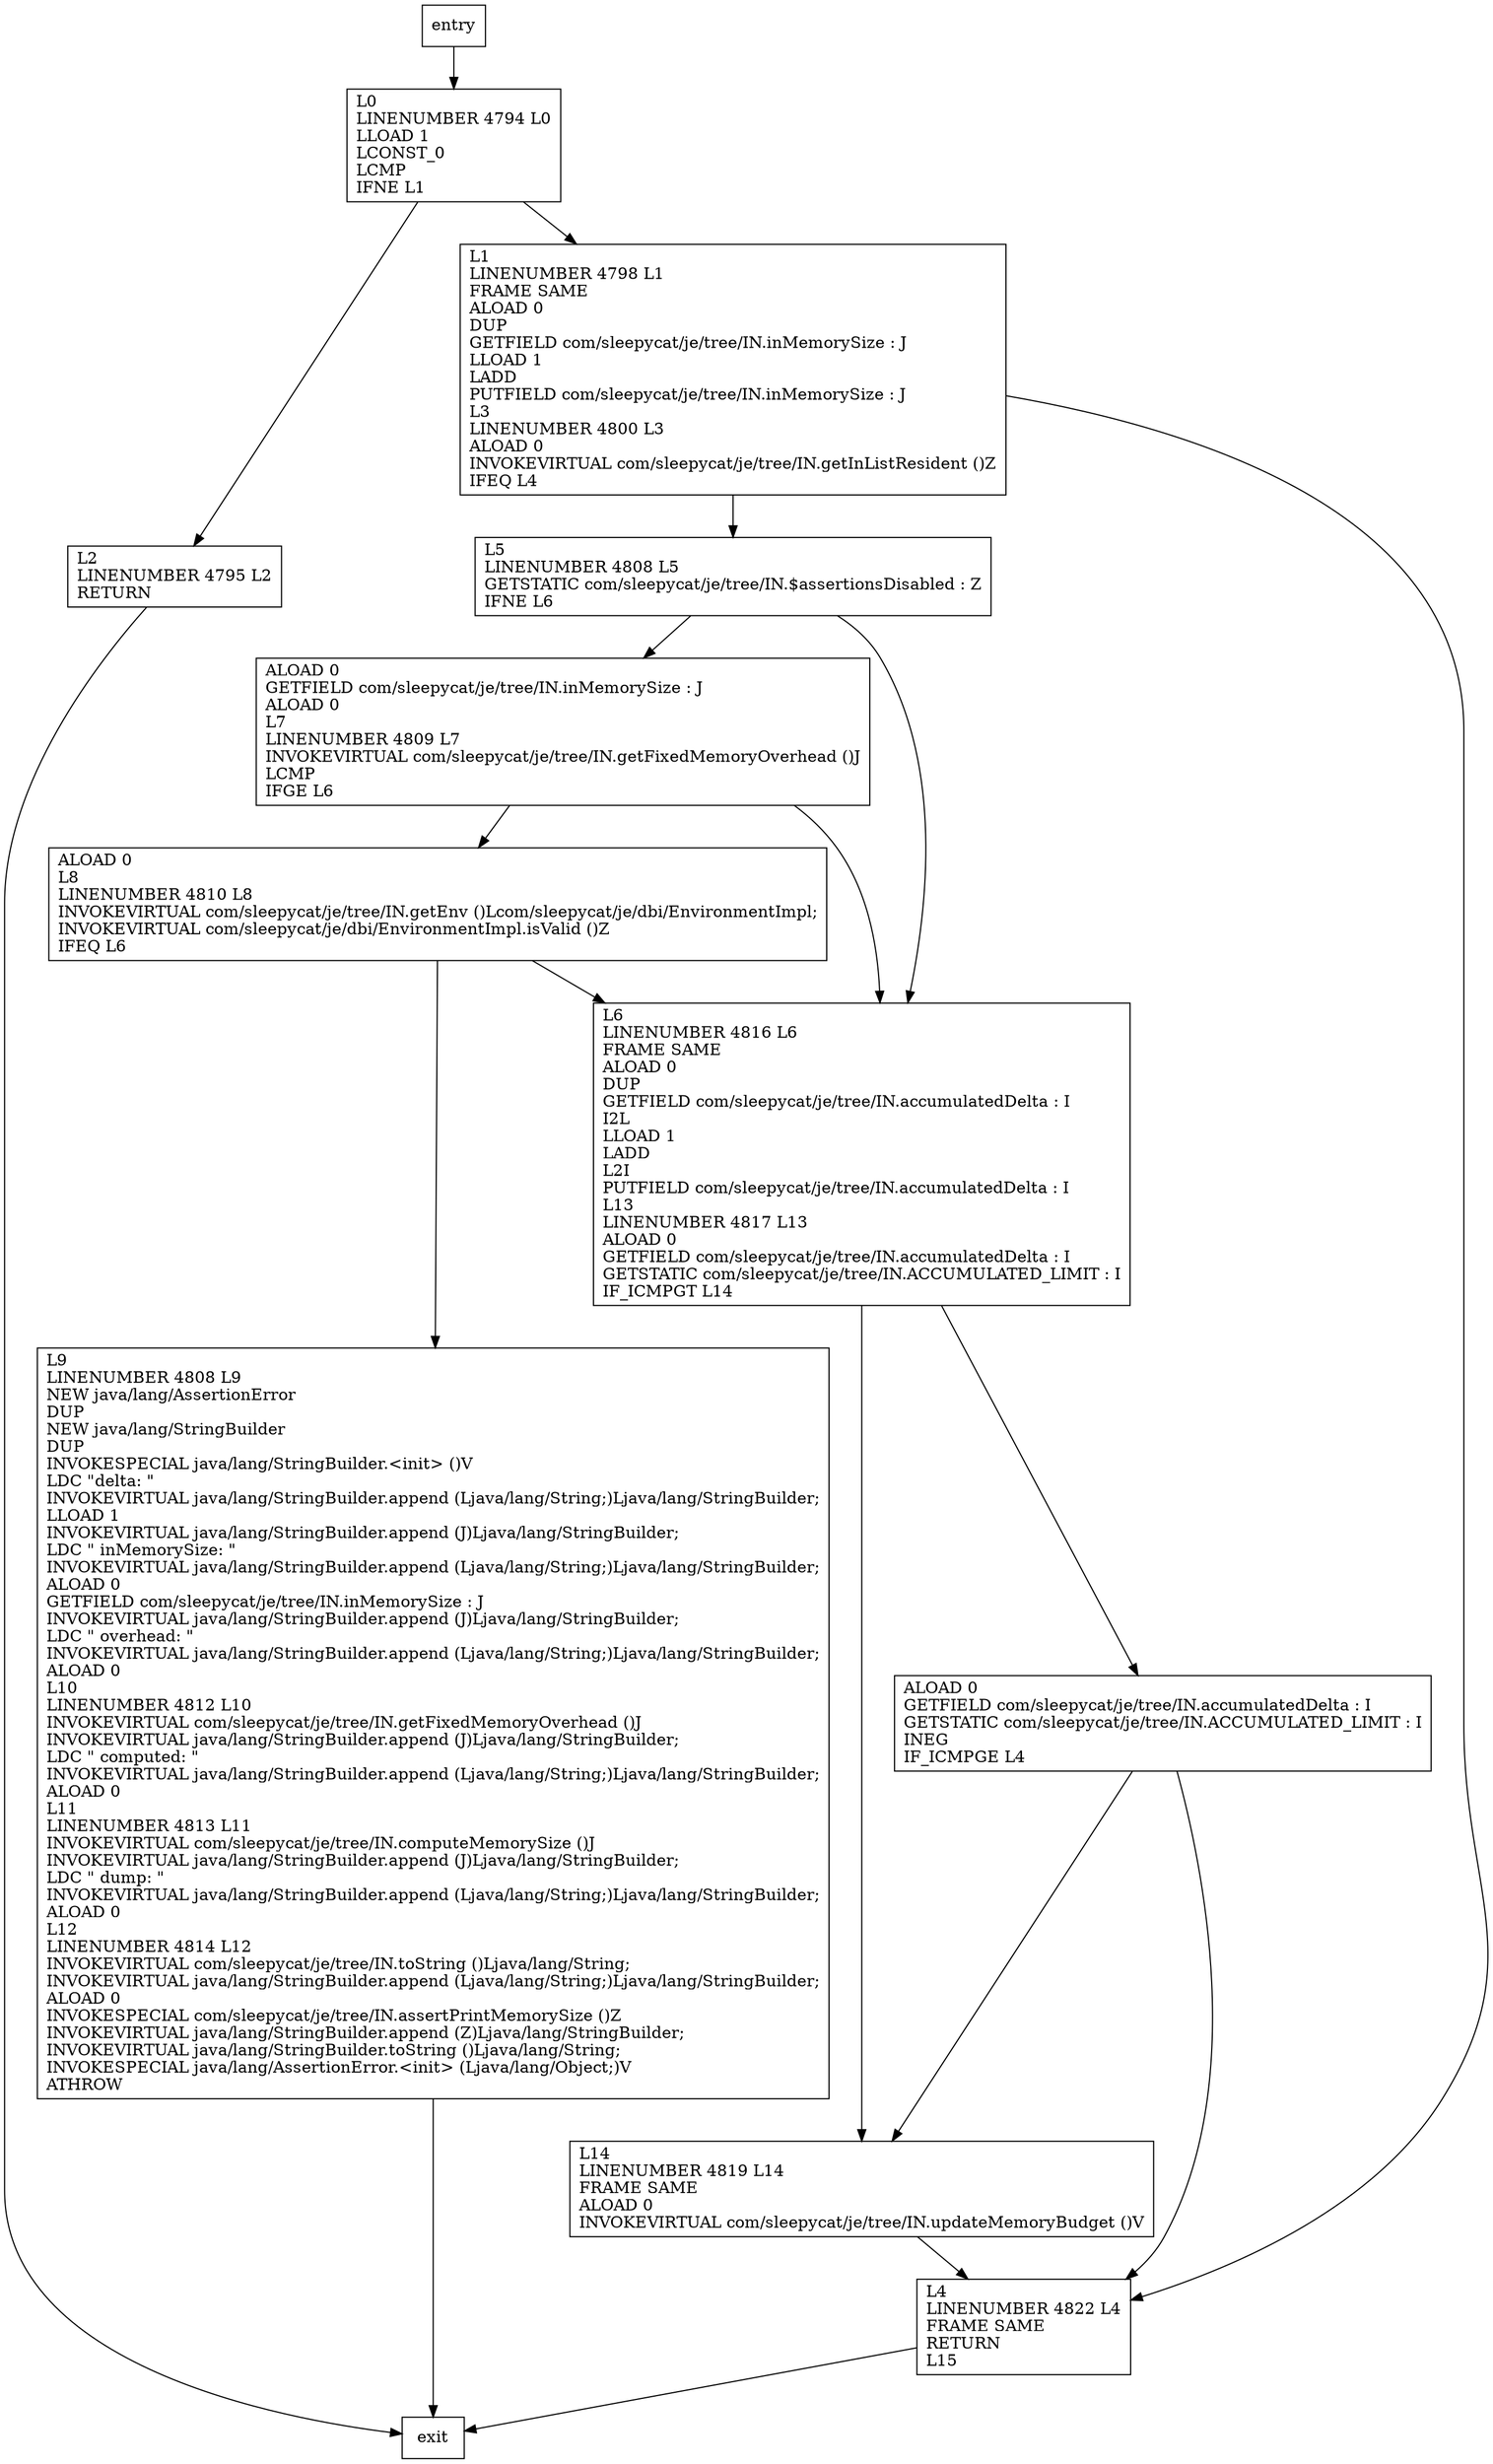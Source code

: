 digraph updateMemorySize {
node [shape=record];
565476574 [label="L2\lLINENUMBER 4795 L2\lRETURN\l"];
1624822910 [label="L5\lLINENUMBER 4808 L5\lGETSTATIC com/sleepycat/je/tree/IN.$assertionsDisabled : Z\lIFNE L6\l"];
1415481118 [label="L4\lLINENUMBER 4822 L4\lFRAME SAME\lRETURN\lL15\l"];
1443775431 [label="ALOAD 0\lGETFIELD com/sleepycat/je/tree/IN.inMemorySize : J\lALOAD 0\lL7\lLINENUMBER 4809 L7\lINVOKEVIRTUAL com/sleepycat/je/tree/IN.getFixedMemoryOverhead ()J\lLCMP\lIFGE L6\l"];
1840886718 [label="L6\lLINENUMBER 4816 L6\lFRAME SAME\lALOAD 0\lDUP\lGETFIELD com/sleepycat/je/tree/IN.accumulatedDelta : I\lI2L\lLLOAD 1\lLADD\lL2I\lPUTFIELD com/sleepycat/je/tree/IN.accumulatedDelta : I\lL13\lLINENUMBER 4817 L13\lALOAD 0\lGETFIELD com/sleepycat/je/tree/IN.accumulatedDelta : I\lGETSTATIC com/sleepycat/je/tree/IN.ACCUMULATED_LIMIT : I\lIF_ICMPGT L14\l"];
1797450070 [label="L9\lLINENUMBER 4808 L9\lNEW java/lang/AssertionError\lDUP\lNEW java/lang/StringBuilder\lDUP\lINVOKESPECIAL java/lang/StringBuilder.\<init\> ()V\lLDC \"delta: \"\lINVOKEVIRTUAL java/lang/StringBuilder.append (Ljava/lang/String;)Ljava/lang/StringBuilder;\lLLOAD 1\lINVOKEVIRTUAL java/lang/StringBuilder.append (J)Ljava/lang/StringBuilder;\lLDC \" inMemorySize: \"\lINVOKEVIRTUAL java/lang/StringBuilder.append (Ljava/lang/String;)Ljava/lang/StringBuilder;\lALOAD 0\lGETFIELD com/sleepycat/je/tree/IN.inMemorySize : J\lINVOKEVIRTUAL java/lang/StringBuilder.append (J)Ljava/lang/StringBuilder;\lLDC \" overhead: \"\lINVOKEVIRTUAL java/lang/StringBuilder.append (Ljava/lang/String;)Ljava/lang/StringBuilder;\lALOAD 0\lL10\lLINENUMBER 4812 L10\lINVOKEVIRTUAL com/sleepycat/je/tree/IN.getFixedMemoryOverhead ()J\lINVOKEVIRTUAL java/lang/StringBuilder.append (J)Ljava/lang/StringBuilder;\lLDC \" computed: \"\lINVOKEVIRTUAL java/lang/StringBuilder.append (Ljava/lang/String;)Ljava/lang/StringBuilder;\lALOAD 0\lL11\lLINENUMBER 4813 L11\lINVOKEVIRTUAL com/sleepycat/je/tree/IN.computeMemorySize ()J\lINVOKEVIRTUAL java/lang/StringBuilder.append (J)Ljava/lang/StringBuilder;\lLDC \" dump: \"\lINVOKEVIRTUAL java/lang/StringBuilder.append (Ljava/lang/String;)Ljava/lang/StringBuilder;\lALOAD 0\lL12\lLINENUMBER 4814 L12\lINVOKEVIRTUAL com/sleepycat/je/tree/IN.toString ()Ljava/lang/String;\lINVOKEVIRTUAL java/lang/StringBuilder.append (Ljava/lang/String;)Ljava/lang/StringBuilder;\lALOAD 0\lINVOKESPECIAL com/sleepycat/je/tree/IN.assertPrintMemorySize ()Z\lINVOKEVIRTUAL java/lang/StringBuilder.append (Z)Ljava/lang/StringBuilder;\lINVOKEVIRTUAL java/lang/StringBuilder.toString ()Ljava/lang/String;\lINVOKESPECIAL java/lang/AssertionError.\<init\> (Ljava/lang/Object;)V\lATHROW\l"];
1863512449 [label="L14\lLINENUMBER 4819 L14\lFRAME SAME\lALOAD 0\lINVOKEVIRTUAL com/sleepycat/je/tree/IN.updateMemoryBudget ()V\l"];
1264902483 [label="ALOAD 0\lL8\lLINENUMBER 4810 L8\lINVOKEVIRTUAL com/sleepycat/je/tree/IN.getEnv ()Lcom/sleepycat/je/dbi/EnvironmentImpl;\lINVOKEVIRTUAL com/sleepycat/je/dbi/EnvironmentImpl.isValid ()Z\lIFEQ L6\l"];
1335271310 [label="ALOAD 0\lGETFIELD com/sleepycat/je/tree/IN.accumulatedDelta : I\lGETSTATIC com/sleepycat/je/tree/IN.ACCUMULATED_LIMIT : I\lINEG\lIF_ICMPGE L4\l"];
1658510614 [label="L0\lLINENUMBER 4794 L0\lLLOAD 1\lLCONST_0\lLCMP\lIFNE L1\l"];
1270748766 [label="L1\lLINENUMBER 4798 L1\lFRAME SAME\lALOAD 0\lDUP\lGETFIELD com/sleepycat/je/tree/IN.inMemorySize : J\lLLOAD 1\lLADD\lPUTFIELD com/sleepycat/je/tree/IN.inMemorySize : J\lL3\lLINENUMBER 4800 L3\lALOAD 0\lINVOKEVIRTUAL com/sleepycat/je/tree/IN.getInListResident ()Z\lIFEQ L4\l"];
entry;
exit;
565476574 -> exit
1624822910 -> 1443775431
1624822910 -> 1840886718
1840886718 -> 1863512449
1840886718 -> 1335271310
1797450070 -> exit
1335271310 -> 1415481118
1335271310 -> 1863512449
entry -> 1658510614
1415481118 -> exit
1443775431 -> 1840886718
1443775431 -> 1264902483
1863512449 -> 1415481118
1264902483 -> 1840886718
1264902483 -> 1797450070
1658510614 -> 565476574
1658510614 -> 1270748766
1270748766 -> 1624822910
1270748766 -> 1415481118
}
